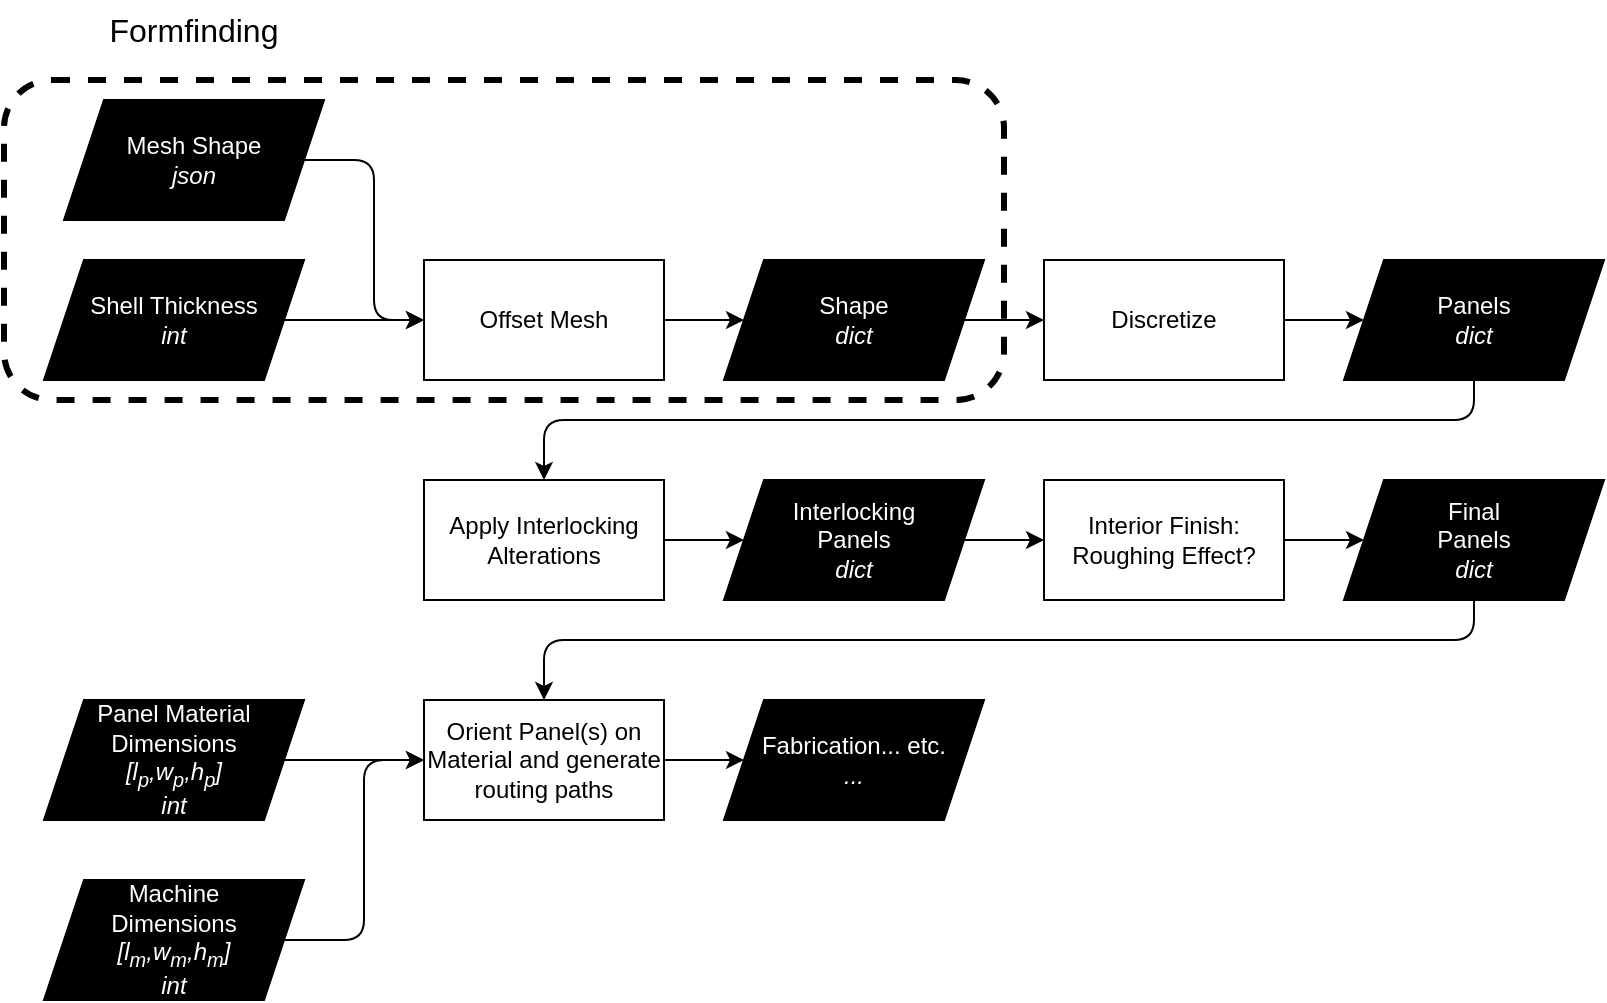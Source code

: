 <mxfile>
    <diagram id="P4GVzNzSQrlSMBZr0G-c" name="Page-1">
        <mxGraphModel dx="1112" dy="1025" grid="1" gridSize="10" guides="1" tooltips="1" connect="1" arrows="1" fold="1" page="1" pageScale="1" pageWidth="1920" pageHeight="1200" math="0" shadow="0">
            <root>
                <mxCell id="0"/>
                <mxCell id="1" parent="0"/>
                <mxCell id="9" style="edgeStyle=orthogonalEdgeStyle;html=1;entryX=0;entryY=0.5;entryDx=0;entryDy=0;" parent="1" source="2" target="8" edge="1">
                    <mxGeometry relative="1" as="geometry"/>
                </mxCell>
                <mxCell id="2" value="Offset Mesh" style="rounded=0;whiteSpace=wrap;html=1;" parent="1" vertex="1">
                    <mxGeometry x="380" y="580" width="120" height="60" as="geometry"/>
                </mxCell>
                <mxCell id="6" style="edgeStyle=orthogonalEdgeStyle;html=1;entryX=0;entryY=0.5;entryDx=0;entryDy=0;" parent="1" source="3" target="2" edge="1">
                    <mxGeometry relative="1" as="geometry"/>
                </mxCell>
                <mxCell id="3" value="Mesh Shape&lt;br&gt;&lt;i&gt;json&lt;/i&gt;" style="shape=parallelogram;perimeter=parallelogramPerimeter;whiteSpace=wrap;html=1;fixedSize=1;fillColor=#000000;fontColor=#FFFFFF;" parent="1" vertex="1">
                    <mxGeometry x="200" y="500" width="130" height="60" as="geometry"/>
                </mxCell>
                <mxCell id="5" style="edgeStyle=none;html=1;entryX=0;entryY=0.5;entryDx=0;entryDy=0;" parent="1" source="4" target="2" edge="1">
                    <mxGeometry relative="1" as="geometry"/>
                </mxCell>
                <mxCell id="4" value="Shell Thickness&lt;br&gt;&lt;i&gt;int&lt;/i&gt;" style="shape=parallelogram;perimeter=parallelogramPerimeter;whiteSpace=wrap;html=1;fixedSize=1;fillColor=#000000;fontColor=#FFFFFF;" parent="1" vertex="1">
                    <mxGeometry x="190" y="580" width="130" height="60" as="geometry"/>
                </mxCell>
                <mxCell id="11" style="edgeStyle=orthogonalEdgeStyle;html=1;entryX=0;entryY=0.5;entryDx=0;entryDy=0;" parent="1" source="8" target="10" edge="1">
                    <mxGeometry relative="1" as="geometry"/>
                </mxCell>
                <mxCell id="8" value="Shape&lt;br&gt;&lt;i&gt;dict&lt;/i&gt;" style="shape=parallelogram;perimeter=parallelogramPerimeter;whiteSpace=wrap;html=1;fixedSize=1;fillColor=#000000;fontColor=#FFFFFF;" parent="1" vertex="1">
                    <mxGeometry x="530" y="580" width="130" height="60" as="geometry"/>
                </mxCell>
                <mxCell id="13" style="edgeStyle=orthogonalEdgeStyle;html=1;entryX=0;entryY=0.5;entryDx=0;entryDy=0;" parent="1" source="10" target="12" edge="1">
                    <mxGeometry relative="1" as="geometry"/>
                </mxCell>
                <mxCell id="10" value="Discretize" style="rounded=0;whiteSpace=wrap;html=1;" parent="1" vertex="1">
                    <mxGeometry x="690" y="580" width="120" height="60" as="geometry"/>
                </mxCell>
                <mxCell id="15" style="edgeStyle=orthogonalEdgeStyle;html=1;" parent="1" source="12" target="14" edge="1">
                    <mxGeometry relative="1" as="geometry">
                        <Array as="points">
                            <mxPoint x="905" y="660"/>
                            <mxPoint x="440" y="660"/>
                        </Array>
                    </mxGeometry>
                </mxCell>
                <mxCell id="12" value="Panels&lt;br&gt;&lt;i&gt;dict&lt;/i&gt;" style="shape=parallelogram;perimeter=parallelogramPerimeter;whiteSpace=wrap;html=1;fixedSize=1;fillColor=#000000;fontColor=#FFFFFF;" parent="1" vertex="1">
                    <mxGeometry x="840" y="580" width="130" height="60" as="geometry"/>
                </mxCell>
                <mxCell id="17" style="edgeStyle=orthogonalEdgeStyle;html=1;entryX=0;entryY=0.5;entryDx=0;entryDy=0;" parent="1" source="14" target="16" edge="1">
                    <mxGeometry relative="1" as="geometry"/>
                </mxCell>
                <mxCell id="14" value="Apply Interlocking Alterations" style="rounded=0;whiteSpace=wrap;html=1;" parent="1" vertex="1">
                    <mxGeometry x="380" y="690" width="120" height="60" as="geometry"/>
                </mxCell>
                <mxCell id="19" style="edgeStyle=orthogonalEdgeStyle;html=1;entryX=0;entryY=0.5;entryDx=0;entryDy=0;" parent="1" source="16" target="18" edge="1">
                    <mxGeometry relative="1" as="geometry"/>
                </mxCell>
                <mxCell id="16" value="Interlocking &lt;br&gt;Panels&lt;br&gt;&lt;i&gt;dict&lt;/i&gt;" style="shape=parallelogram;perimeter=parallelogramPerimeter;whiteSpace=wrap;html=1;fixedSize=1;fillColor=#000000;fontColor=#FFFFFF;" parent="1" vertex="1">
                    <mxGeometry x="530" y="690" width="130" height="60" as="geometry"/>
                </mxCell>
                <mxCell id="21" style="edgeStyle=orthogonalEdgeStyle;html=1;entryX=0;entryY=0.5;entryDx=0;entryDy=0;" parent="1" source="18" target="20" edge="1">
                    <mxGeometry relative="1" as="geometry"/>
                </mxCell>
                <mxCell id="18" value="Interior Finish:&lt;br&gt;Roughing Effect?" style="rounded=0;whiteSpace=wrap;html=1;" parent="1" vertex="1">
                    <mxGeometry x="690" y="690" width="120" height="60" as="geometry"/>
                </mxCell>
                <mxCell id="25" style="edgeStyle=orthogonalEdgeStyle;html=1;entryX=0.5;entryY=0;entryDx=0;entryDy=0;" parent="1" source="20" target="22" edge="1">
                    <mxGeometry relative="1" as="geometry">
                        <Array as="points">
                            <mxPoint x="905" y="770"/>
                            <mxPoint x="440" y="770"/>
                        </Array>
                    </mxGeometry>
                </mxCell>
                <mxCell id="20" value="Final&lt;br&gt;Panels&lt;br&gt;&lt;i&gt;dict&lt;/i&gt;" style="shape=parallelogram;perimeter=parallelogramPerimeter;whiteSpace=wrap;html=1;fixedSize=1;fillColor=#000000;fontColor=#FFFFFF;" parent="1" vertex="1">
                    <mxGeometry x="840" y="690" width="130" height="60" as="geometry"/>
                </mxCell>
                <mxCell id="29" style="edgeStyle=orthogonalEdgeStyle;html=1;" parent="1" source="22" target="28" edge="1">
                    <mxGeometry relative="1" as="geometry"/>
                </mxCell>
                <mxCell id="22" value="Orient Panel(s) on Material and generate routing paths" style="rounded=0;whiteSpace=wrap;html=1;" parent="1" vertex="1">
                    <mxGeometry x="380" y="800" width="120" height="60" as="geometry"/>
                </mxCell>
                <mxCell id="26" style="edgeStyle=orthogonalEdgeStyle;html=1;entryX=0;entryY=0.5;entryDx=0;entryDy=0;" parent="1" source="23" target="22" edge="1">
                    <mxGeometry relative="1" as="geometry"/>
                </mxCell>
                <mxCell id="23" value="Panel Material &lt;br&gt;Dimensions&lt;br&gt;&lt;i&gt;[l&lt;sub&gt;p&lt;/sub&gt;,w&lt;/i&gt;&lt;i&gt;&lt;sub&gt;p&lt;/sub&gt;&lt;/i&gt;&lt;i&gt;,h&lt;/i&gt;&lt;i&gt;&lt;sub&gt;p&lt;/sub&gt;&lt;/i&gt;&lt;i&gt;] &lt;br&gt;int&lt;/i&gt;" style="shape=parallelogram;perimeter=parallelogramPerimeter;whiteSpace=wrap;html=1;fixedSize=1;fillColor=#000000;fontColor=#FFFFFF;" parent="1" vertex="1">
                    <mxGeometry x="190" y="800" width="130" height="60" as="geometry"/>
                </mxCell>
                <mxCell id="27" style="edgeStyle=orthogonalEdgeStyle;html=1;entryX=0;entryY=0.5;entryDx=0;entryDy=0;" parent="1" source="24" target="22" edge="1">
                    <mxGeometry relative="1" as="geometry"/>
                </mxCell>
                <mxCell id="24" value="Machine&lt;br&gt;Dimensions&lt;br&gt;&lt;i&gt;[l&lt;sub&gt;m&lt;/sub&gt;,w&lt;sub&gt;m&lt;/sub&gt;,h&lt;sub&gt;m&lt;/sub&gt;] &lt;br&gt;int&lt;/i&gt;" style="shape=parallelogram;perimeter=parallelogramPerimeter;whiteSpace=wrap;html=1;fixedSize=1;fillColor=#000000;fontColor=#FFFFFF;" parent="1" vertex="1">
                    <mxGeometry x="190" y="890" width="130" height="60" as="geometry"/>
                </mxCell>
                <mxCell id="28" value="Fabrication... etc.&lt;br&gt;&lt;i&gt;...&lt;/i&gt;" style="shape=parallelogram;perimeter=parallelogramPerimeter;whiteSpace=wrap;html=1;fixedSize=1;fillColor=#000000;fontColor=#FFFFFF;" parent="1" vertex="1">
                    <mxGeometry x="530" y="800" width="130" height="60" as="geometry"/>
                </mxCell>
                <mxCell id="30" value="" style="rounded=1;whiteSpace=wrap;html=1;fillColor=none;strokeColor=#000000;dashed=1;strokeWidth=3;" vertex="1" parent="1">
                    <mxGeometry x="170" y="490" width="500" height="160" as="geometry"/>
                </mxCell>
                <mxCell id="31" value="&lt;font color=&quot;#000000&quot; style=&quot;font-size: 16px&quot;&gt;Formfinding&lt;/font&gt;" style="text;html=1;strokeColor=none;fillColor=none;align=center;verticalAlign=middle;whiteSpace=wrap;rounded=0;dashed=1;" vertex="1" parent="1">
                    <mxGeometry x="170" y="450" width="190" height="30" as="geometry"/>
                </mxCell>
            </root>
        </mxGraphModel>
    </diagram>
</mxfile>